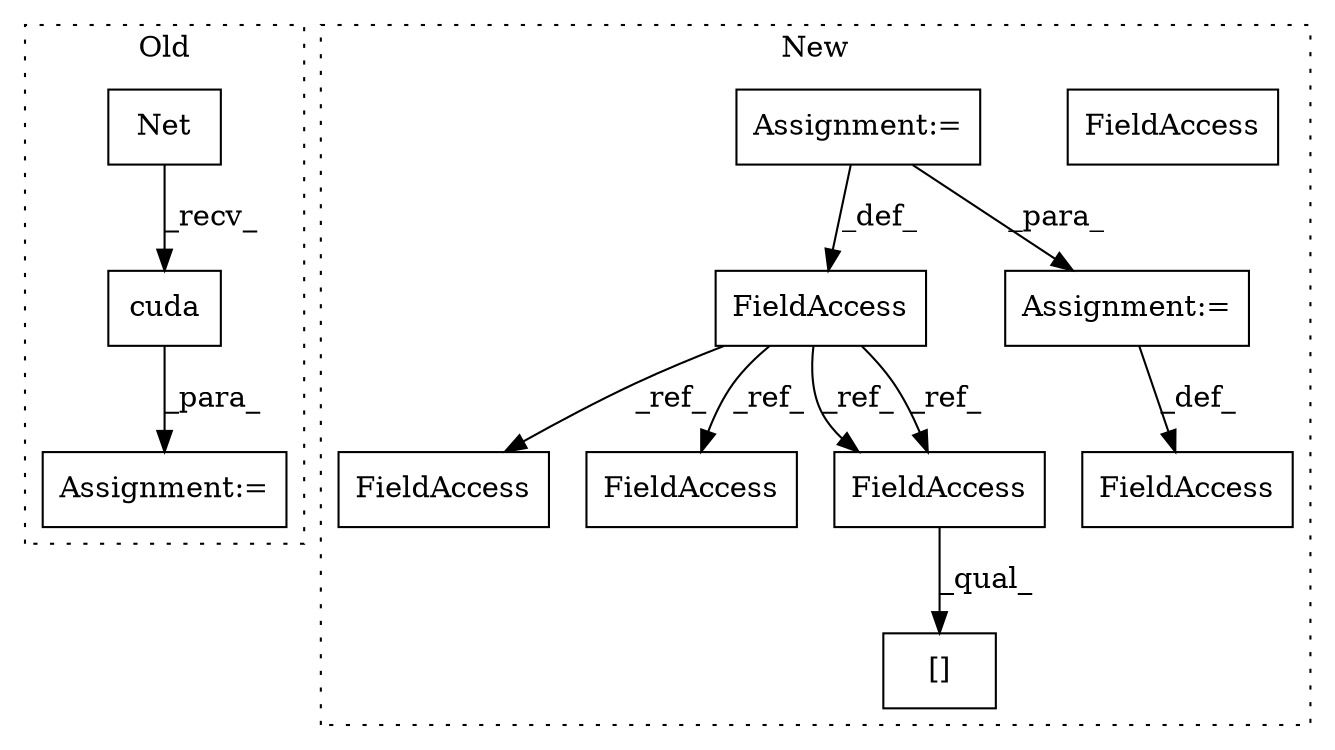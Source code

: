 digraph G {
subgraph cluster0 {
1 [label="Net" a="32" s="1316" l="5" shape="box"];
3 [label="cuda" a="32" s="1322" l="6" shape="box"];
8 [label="Assignment:=" a="7" s="1451" l="1" shape="box"];
label = "Old";
style="dotted";
}
subgraph cluster1 {
2 [label="[]" a="2" s="921,935" l="13,1" shape="box"];
4 [label="FieldAccess" a="22" s="921" l="12" shape="box"];
5 [label="FieldAccess" a="22" s="703" l="12" shape="box"];
6 [label="FieldAccess" a="22" s="1028" l="12" shape="box"];
7 [label="FieldAccess" a="22" s="858" l="12" shape="box"];
9 [label="Assignment:=" a="7" s="715" l="1" shape="box"];
10 [label="FieldAccess" a="22" s="844" l="13" shape="box"];
11 [label="Assignment:=" a="7" s="857" l="1" shape="box"];
12 [label="FieldAccess" a="22" s="921" l="12" shape="box"];
label = "New";
style="dotted";
}
1 -> 3 [label="_recv_"];
3 -> 8 [label="_para_"];
5 -> 12 [label="_ref_"];
5 -> 12 [label="_ref_"];
5 -> 7 [label="_ref_"];
5 -> 6 [label="_ref_"];
9 -> 5 [label="_def_"];
9 -> 11 [label="_para_"];
11 -> 10 [label="_def_"];
12 -> 2 [label="_qual_"];
}